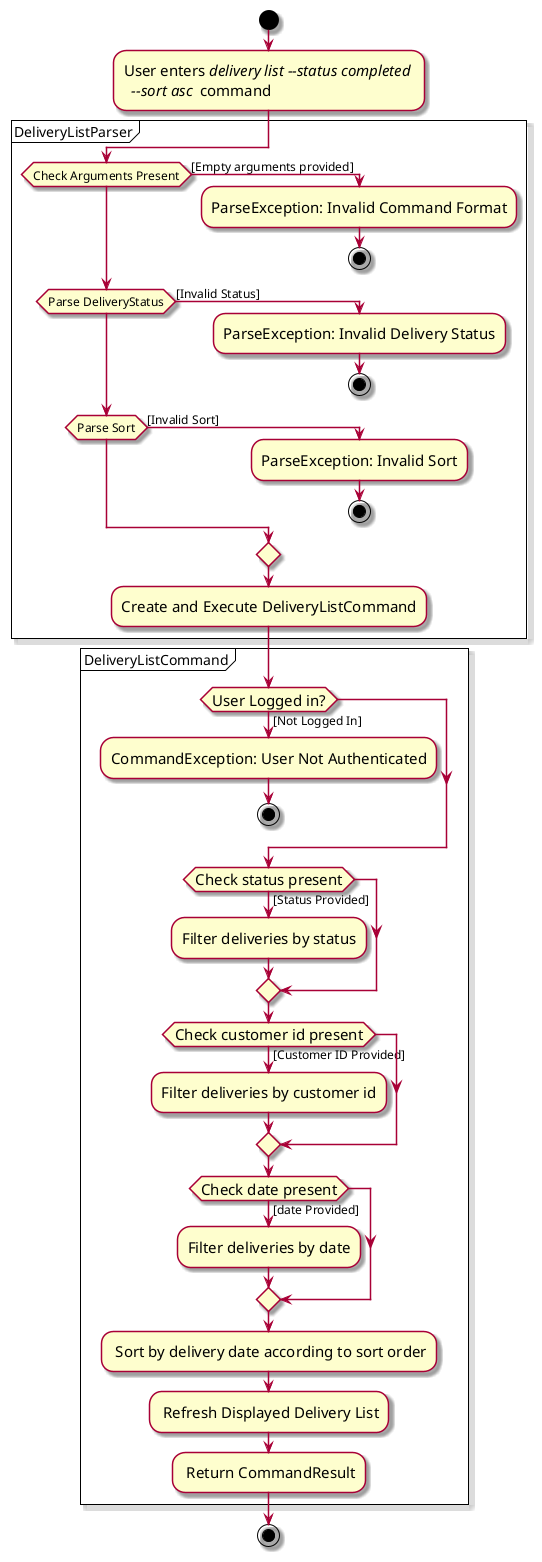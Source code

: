 @startuml
skin rose
skinparam ActivityFontSize 15
skinparam ArrowFontSize 12

!pragma useVerticalIf on
start
:User enters <i>delivery list --status completed \n <i> --sort asc </i> command;
partition DeliveryListParser {
    if (Check Arguments Present) then ([Empty arguments provided])
        :ParseException: Invalid Command Format;
        stop
    elseif (Parse DeliveryStatus) then ([Invalid Status])
        :ParseException: Invalid Delivery Status;
        stop
    elseif (Parse Sort) then ([Invalid Sort])
        :ParseException: Invalid Sort;
        stop
    endif
    :Create and Execute DeliveryListCommand;
}

partition DeliveryListCommand {
    if (User Logged in?) then ([Not Logged In])
        :CommandException: User Not Authenticated;
        stop
    endif

    if (Check status present) then ([Status Provided])
        :Filter deliveries by status;
    endif

    if (Check customer id present) then ([Customer ID Provided])
        :Filter deliveries by customer id;
    endif
    if (Check date present) then ([date Provided])
        :Filter deliveries by date;
    endif
        : Sort by delivery date according to sort order;
        : Refresh Displayed Delivery List;
        : Return CommandResult;
}

stop

@enduml
